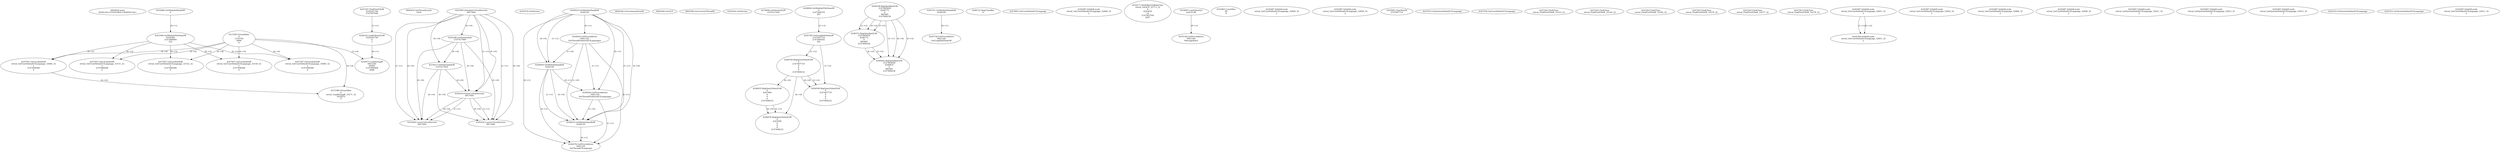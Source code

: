 // Global SCDG with merge call
digraph {
	0 [label="6850628.main
0030cc41c31f32418b2c136285b154c1"]
	1 [label="4254480.GetModuleHandleW
0"]
	2 [label="6844434.SetThreadLocale
1024"]
	3 [label="4243965.InitializeCriticalSection
6917004"]
	4 [label="4243979.GetVersion
"]
	5 [label="4244018.GetModuleHandleW
4244120"]
	6 [label="4244024.GetProcAddress
9441320
GetThreadPreferredUILanguages"]
	5 -> 6 [label="(0-->1)"]
	7 [label="4244044.GetModuleHandleW
4244120"]
	5 -> 7 [label="(1-->1)"]
	5 -> 7 [label="(0-->0)"]
	6 -> 7 [label="(1-->0)"]
	8 [label="4244050.GetProcAddress
9441320
SetThreadPreferredUILanguages"]
	5 -> 8 [label="(0-->1)"]
	6 -> 8 [label="(1-->1)"]
	7 -> 8 [label="(0-->1)"]
	9 [label="4244070.GetModuleHandleW
4244120"]
	5 -> 9 [label="(1-->1)"]
	7 -> 9 [label="(1-->1)"]
	5 -> 9 [label="(0-->0)"]
	6 -> 9 [label="(1-->0)"]
	7 -> 9 [label="(0-->0)"]
	8 -> 9 [label="(1-->0)"]
	10 [label="4244076.GetProcAddress
9441320
GetThreadUILanguage"]
	5 -> 10 [label="(0-->1)"]
	6 -> 10 [label="(1-->1)"]
	7 -> 10 [label="(0-->1)"]
	8 -> 10 [label="(1-->1)"]
	9 -> 10 [label="(0-->1)"]
	11 [label="4250188.GetSystemInfo
2147417660"]
	3 -> 11 [label="(0-->0)"]
	12 [label="6844540.GetCommandLineW
"]
	13 [label="4214413.GetStartupInfoW
2147417624"]
	3 -> 13 [label="(0-->0)"]
	11 -> 13 [label="(0-->0)"]
	14 [label="6844560.GetACP
"]
	15 [label="6844580.GetCurrentThreadId
"]
	16 [label="4250204.GetVersion
"]
	17 [label="4276690.GetVersionExW
2147417420"]
	18 [label="4243306.GetModuleFileNameW
4194304
2147408904
522"]
	1 -> 18 [label="(0-->1)"]
	19 [label="4248064.GetModuleFileNameW
0
2147408370
261"]
	20 [label="4215383.VirtualAlloc
0
1310704
4096
4"]
	21 [label="4246338.RegOpenKeyExW
2147483649
4246772
0
983065
2147408236"]
	22 [label="4245741.GetModuleHandleW
4246160"]
	23 [label="4245758.GetProcAddress
9441320
GetLongPathNameW"]
	22 -> 23 [label="(0-->1)"]
	24 [label="4245785.GetLongPathNameW
2147407710
2147406542
261"]
	19 -> 24 [label="(3-->3)"]
	25 [label="4246556.RegQueryValueExW
0
2147407710
0
0
0
2147408232"]
	24 -> 25 [label="(1-->2)"]
	26 [label="4246599.RegQueryValueExW
0
2147407710
0
0
0
2147408232"]
	24 -> 26 [label="(1-->2)"]
	25 -> 26 [label="(2-->2)"]
	25 -> 26 [label="(6-->6)"]
	27 [label="4246722.RegCloseKey
0"]
	28 [label="4247883.GetUserDefaultUILanguage
"]
	29 [label="4245418.EnterCriticalSection
6917004"]
	3 -> 29 [label="(1-->1)"]
	3 -> 29 [label="(0-->0)"]
	11 -> 29 [label="(0-->0)"]
	13 -> 29 [label="(0-->0)"]
	30 [label="4245469.LeaveCriticalSection
6917004"]
	3 -> 30 [label="(1-->1)"]
	29 -> 30 [label="(1-->1)"]
	3 -> 30 [label="(0-->0)"]
	11 -> 30 [label="(0-->0)"]
	13 -> 30 [label="(0-->0)"]
	29 -> 30 [label="(0-->0)"]
	31 [label="4245487.IsValidLocale
retval_GetUserDefaultUILanguage_32848_32
2"]
	32 [label="4250171.MultiByteToWideChar
retval_GetACP_32773_32
0
4243616
14
2147403704
2047"]
	33 [label="4254893.LoadLibraryA
user32.dll"]
	34 [label="4255003.LocalAlloc
64
8"]
	35 [label="4255148.GetProcAddress
9441344
MessageBoxA"]
	33 -> 35 [label="(0-->1)"]
	36 [label="4245487.IsValidLocale
retval_GetUserDefaultUILanguage_32849_32
2"]
	37 [label="4246372.RegOpenKeyExW
2147483650
4246772
0
983065
2147408236"]
	21 -> 37 [label="(2-->2)"]
	21 -> 37 [label="(4-->4)"]
	21 -> 37 [label="(5-->5)"]
	38 [label="4245487.IsValidLocale
retval_GetUserDefaultUILanguage_32850_32
2"]
	39 [label="4245683.CharNextW
2147407716"]
	40 [label="4245454.LeaveCriticalSection
6917004"]
	3 -> 40 [label="(1-->1)"]
	29 -> 40 [label="(1-->1)"]
	3 -> 40 [label="(0-->0)"]
	11 -> 40 [label="(0-->0)"]
	13 -> 40 [label="(0-->0)"]
	29 -> 40 [label="(0-->0)"]
	41 [label="4247923.GetSystemDefaultUILanguage
"]
	42 [label="4247558.GetUserDefaultUILanguage
"]
	43 [label="4247567.GetLocaleInfoW
retval_GetUserDefaultUILanguage_33084_32
3
2147408268
4"]
	18 -> 43 [label="(0-->2)"]
	20 -> 43 [label="(4-->4)"]
	44 [label="4247247.FindFirstFileW
3224341740
2147407640"]
	45 [label="4247263.FindClose
retval_FindFirstFileW_33143_32"]
	46 [label="4248145.LoadLibraryExW
3224341740
0
2"]
	44 -> 46 [label="(1-->1)"]
	47 [label="4250073.LoadStringW
9441340
65485
2147409468
4096"]
	46 -> 47 [label="(0-->1)"]
	20 -> 47 [label="(3-->4)"]
	48 [label="4247567.GetLocaleInfoW
retval_GetUserDefaultUILanguage_33085_32
3
2147408268
4"]
	18 -> 48 [label="(0-->2)"]
	20 -> 48 [label="(4-->4)"]
	49 [label="4247263.FindClose
retval_FindFirstFileW_33144_32"]
	50 [label="4247263.FindClose
retval_FindFirstFileW_33182_32"]
	51 [label="4246402.RegOpenKeyExW
2147483649
4246832
0
983065
2147408236"]
	21 -> 51 [label="(1-->1)"]
	21 -> 51 [label="(4-->4)"]
	37 -> 51 [label="(4-->4)"]
	21 -> 51 [label="(5-->5)"]
	37 -> 51 [label="(5-->5)"]
	52 [label="4247567.GetLocaleInfoW
retval_GetUserDefaultUILanguage_33150_32
3
2147408268
4"]
	18 -> 52 [label="(0-->2)"]
	20 -> 52 [label="(4-->4)"]
	53 [label="4247263.FindClose
retval_FindFirstFileW_33276_32"]
	54 [label="4247567.GetLocaleInfoW
retval_GetUserDefaultUILanguage_33151_32
3
2147408268
4"]
	18 -> 54 [label="(0-->2)"]
	20 -> 54 [label="(4-->4)"]
	55 [label="4247263.FindClose
retval_FindFirstFileW_33277_32"]
	56 [label="4247567.GetLocaleInfoW
retval_GetUserDefaultUILanguage_33152_32
3
2147408268
4"]
	18 -> 56 [label="(0-->2)"]
	20 -> 56 [label="(4-->4)"]
	57 [label="4247263.FindClose
retval_FindFirstFileW_33278_32"]
	58 [label="4245487.IsValidLocale
retval_GetUserDefaultUILanguage_32851_32
2"]
	59 [label="4245487.IsValidLocale
retval_GetUserDefaultUILanguage_32852_32
2"]
	60 [label="4245487.IsValidLocale
retval_GetUserDefaultUILanguage_32888_32
2"]
	61 [label="4246635.RegQueryValueExW
0
4247000
0
0
0
2147408232"]
	25 -> 61 [label="(6-->6)"]
	62 [label="4246676.RegQueryValueExW
0
4247000
0
0
0
2147408232"]
	61 -> 62 [label="(2-->2)"]
	25 -> 62 [label="(6-->6)"]
	61 -> 62 [label="(6-->6)"]
	63 [label="4245487.IsValidLocale
retval_GetUserDefaultUILanguage_32908_32
2"]
	64 [label="4245487.IsValidLocale
retval_GetSystemDefaultUILanguage_32911_32
2"]
	65 [label="4245487.IsValidLocale
retval_GetSystemDefaultUILanguage_32912_32
2"]
	66 [label="4245487.IsValidLocale
retval_GetSystemDefaultUILanguage_32913_32
2"]
	67 [label="4244766.IsValidLocale
retval_GetUserDefaultUILanguage_32851_32
2"]
	58 -> 67 [label="(1-->1)"]
	58 -> 67 [label="(2-->2)"]
	68 [label="4245525.GetSystemDefaultUILanguage
"]
	69 [label="4245552.GetSystemDefaultUILanguage
"]
	70 [label="4245487.IsValidLocale
retval_GetUserDefaultUILanguage_33011_32
2"]
	71 [label="4215588.VirtualAlloc
0
retval_LoadStringW_33271_32
1052672
4"]
	20 -> 71 [label="(4-->4)"]
	43 -> 71 [label="(4-->4)"]
}
